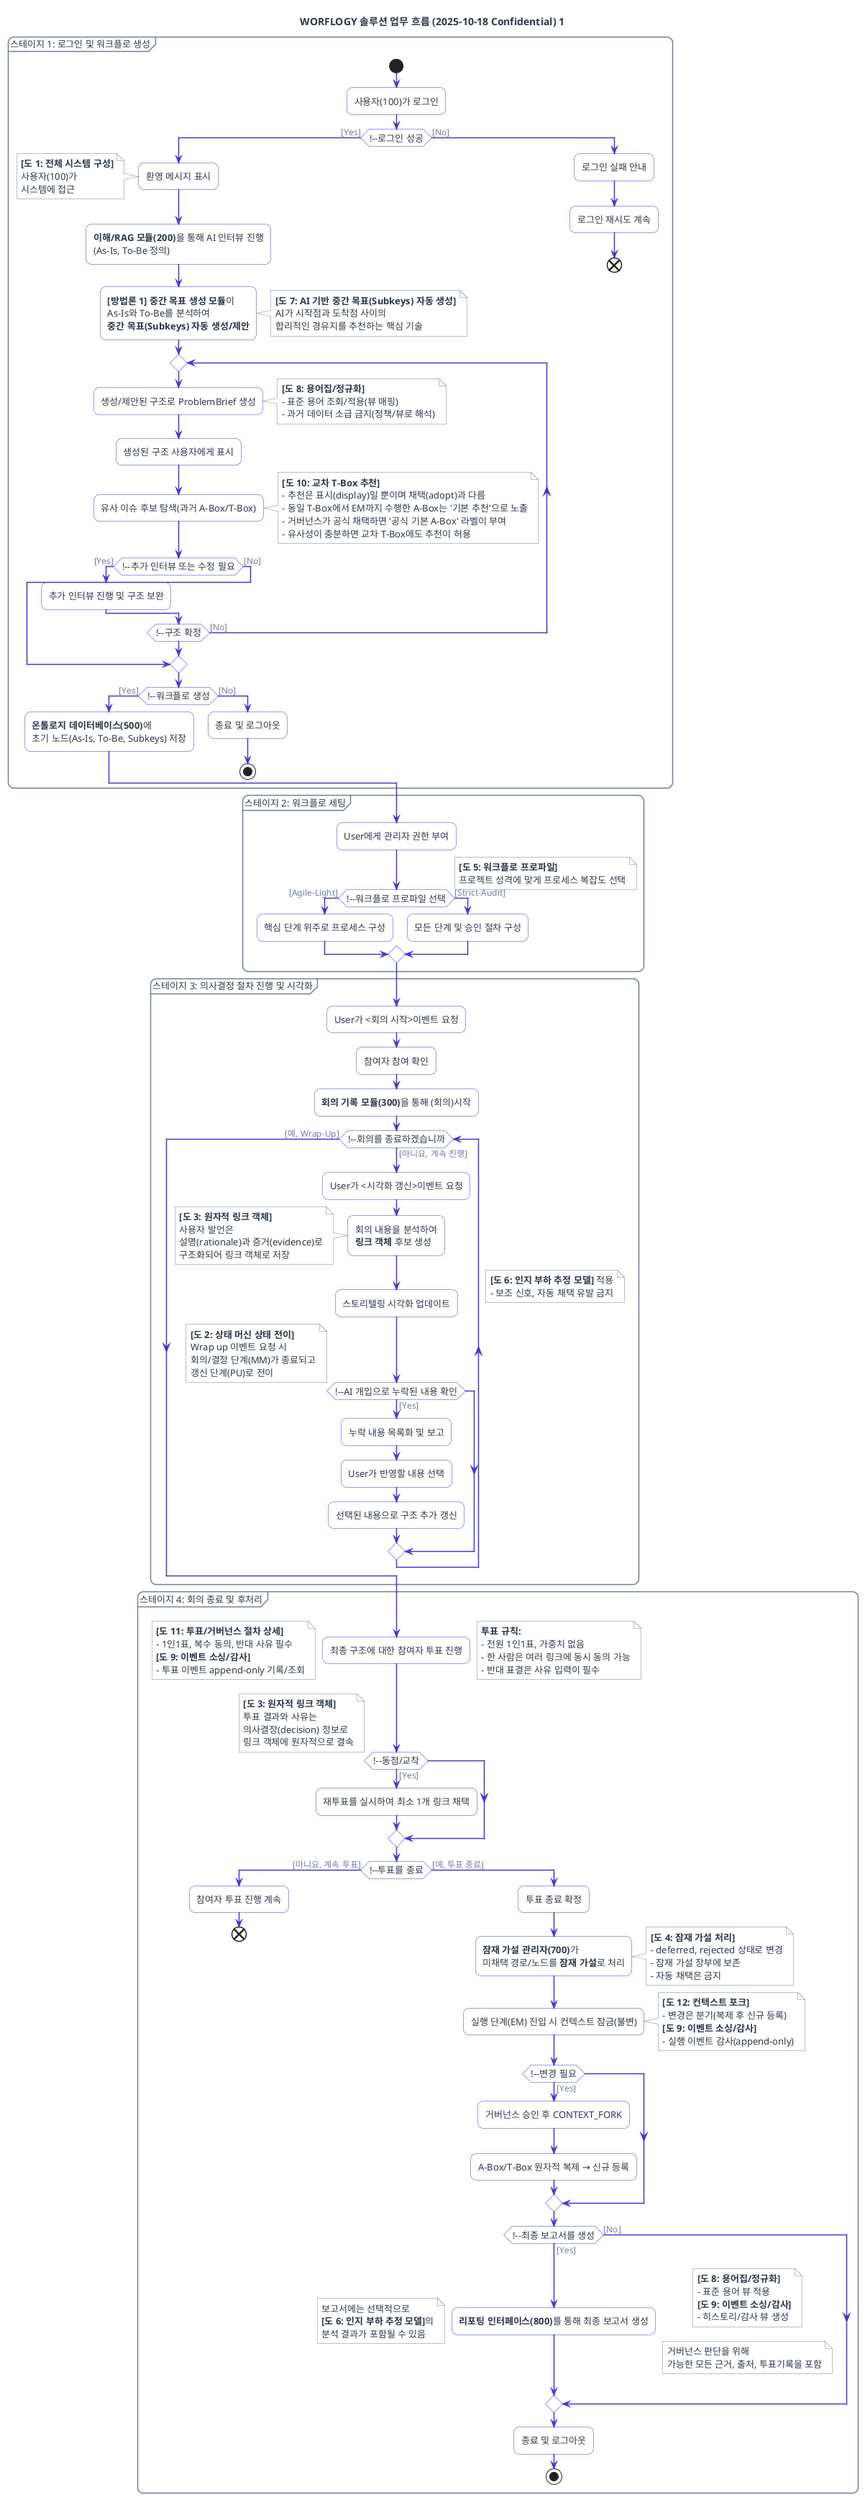 @startuml

title WORFLOGY 솔루션 업무 흐름 (2025-10-18 Confidential) 1

'================================================================
' Worflogy.com Website Theme for PlantUML
'================================================================

'// 1. 전역 스타일 (Global Style & Fonts) //
skinparam backgroundColor #ffffff
skinparam defaultFontName "Pretendard"
skinparam defaultFontSize 13
skinparam defaultFontColor #2D3748
skinparam shadowing false
skinparam roundCorner 16

'// 2. 화살표 및 연결선 스타일 (Arrow & Connector Style) //
skinparam ArrowColor #718096
skinparam ArrowThickness 1.5
skinparam ArrowFontColor #718096
skinparam ArrowFontSize 12
skinparam linetype ortho

'// 3. 기본 요소 스타일 (Standard Elements Style) //
skinparam card {
  BackgroundColor #ffffff
  BorderColor #718096
}
skinparam note {
  BackgroundColor #ffffff
  BorderColor #718096
  FontColor #2D3748
}
skinparam component {
  BackgroundColor #ffffff
  BorderColor #718096
}
skinparam package {
  BackgroundColor #ffffff
  BorderColor #718096
}
skinparam database {
  BackgroundColor #ffffff
  BorderColor #718096
}
' [추가] 파티션(Partition) 스타일 정의
skinparam partition {
  BackgroundColor #F4F6F8 ' 웹사이트의 연한 배경색으로 구분감 부여
  BorderColor #718096
  FontColor #2D3748
}

'// 4. 강조 요소 스타일 (Accent Elements Style) //
skinparam actor {
  BackgroundColor #4338CA
  BorderColor #4338CA
  FontColor #ffffff
}
skinparam participant {
  BackgroundColor #4338CA
  BorderColor #4338CA
  FontColor #ffffff
}
skinparam usecase {
  BackgroundColor #ffffff
  BorderColor #4338CA
  ArrowColor #4338CA
}
skinparam activity {
  BackgroundColor #ffffff
  BorderColor #4338CA
  FontColor #2D3748
}

'// 5. 클래스 다이어그램 스타일 (Class Diagram Style) //
skinparam class {
  BackgroundColor #ffffff
  BorderColor #718096 ' [수정] 테두리 색상 변경
  HeaderBackgroundColor #4338CA
  FontColor #ffffff
  AttributeFontColor #2D3748
  AttributeFontSize 12
}

'================================================================

' =============================================
' 스테이지 1: 로그인 및 가상 룸(워크플로) 생성
' =============================================
partition "스테이지 1: 로그인 및 워크플로 생성" {
    start
        :사용자(100)가 로그인;
    if (!--로그인 성공) then ([Yes])
        :환영 메시지 표시;
        note left
        <b>[도 1: 전체 시스템 구성]</b>
        사용자(100)가
        시스템에 접근
        endnote
        :<b>이해/RAG 모듈(200)</b>을 통해 AI 인터뷰 진행
        (As-Is, To-Be 정의);
        :<b>[방법론 1] 중간 목표 생성 모듈</b>이
        As-Is와 To-Be를 분석하여
        <b>중간 목표(Subkeys) 자동 생성/제안</b>;
        note right
        <b>[도 7: AI 기반 중간 목표(Subkeys) 자동 생성]</b>
        AI가 시작점과 도착점 사이의
        합리적인 경유지를 추천하는 핵심 기술
        endnote
    repeat
        :생성/제안된 구조로 ProblemBrief 생성;
        note right
        <b>[도 8: 용어집/정규화]</b>
        - 표준 용어 조회/적용(뷰 매핑)
        - 과거 데이터 소급 금지(정책/뷰로 해석)
        endnote
        :생성된 구조 사용자에게 표시;
        :유사 이슈 후보 탐색(과거 A-Box/T-Box);
        note right
        <b>[도 10: 교차 T-Box 추천]</b>
        - 추천은 표시(display)일 뿐이며 채택(adopt)과 다름
        - 동일 T-Box에서 EM까지 수행한 A-Box는 '기본 추천'으로 노출
        - 거버넌스가 공식 채택하면 '공식 기본 A-Box' 라벨이 부여
        - 유사성이 충분하면 교차 T-Box에도 추천이 허용
        endnote
        if (!--추가 인터뷰 또는 수정 필요) then ([Yes])
            :추가 인터뷰 진행 및 구조 보완;
            else ([No])
                break
        endif
    repeat while (!--구조 확정) is ([No])
        if (!--워크플로 생성) then ([Yes])
            :<b>온톨로지 데이터베이스(500)</b>에
            초기 노드(As-Is, To-Be, Subkeys) 저장;
            else ([No])
                :종료 및 로그아웃;
            stop
        endif
    else ([No])
        :로그인 실패 안내;
        :로그인 재시도 계속;
        end
    endif
}

' =============================================
' 스테이지 2: 워크플로 세팅 (상태머신: 준비 단계)
' =============================================
partition "스테이지 2: 워크플로 세팅" {
    :User에게 관리자 권한 부여;
    if (!--워크플로 프로파일 선택) then ([Agile-Light])
        :핵심 단계 위주로 프로세스 구성;
    else ([Strict-Audit])
        :모든 단계 및 승인 절차 구성;
    endif
    note right
    <b>[도 5: 워크플로 프로파일]</b>
    프로젝트 성격에 맞게 프로세스 복잡도 선택
    endnote
}

' =============================================
' 스테이지 3: 회의 진행 (상태머신: 회의/결정 단계)
' =============================================
partition "스테이지 3: 의사결정 절차 진행 및 시각화" {
    note right
    <b>[도 6: 인지 부하 추정 모델]</b> 적용
    - 보조 신호, 자동 채택 유발 금지
    end note
    :User가 <회의 시작>이벤트 요청;
    :참여자 참여 확인;
    :<b>회의 기록 모듈(300)</b>을 통해 (회의)시작;
    while (!--회의를 종료하겠습니까) is ([아니요, 계속 진행])
        :User가 <시각화 갱신>이벤트 요청;
        :회의 내용을 분석하여
        <b>링크 객체</b> 후보 생성;
        note left
        <b>[도 3: 원자적 링크 객체]</b>
        사용자 발언은
        설명(rationale)과 증거(evidence)로
        구조화되어 링크 객체로 저장
        endnote
        :스토리텔링 시각화 업데이트;
        if (!--AI 개입으로 누락된 내용 확인) then ([Yes])
            :누락 내용 목록화 및 보고;
            :User가 반영할 내용 선택;
            :선택된 내용으로 구조 추가 갱신;
        endif
    endwhile ([예, Wrap-Up])
    note
        <b>[도 2: 상태 머신 상태 전이]</b>
        Wrap up 이벤트 요청 시
        회의/결정 단계(MM)가 종료되고
        갱신 단계(PU)로 전이
    endnote
}

' =============================================
' 스테이지 4: 회의 종료 및 후처리 (상태머신: 갱신, 평가/환류 단계)
' =============================================
partition "스테이지 4: 회의 종료 및 후처리" {
    :최종 구조에 대한 참여자 투표 진행;
    note left
    <b>[도 11: 투표/거버넌스 절차 상세]</b>
    - 1인1표, 복수 동의, 반대 사유 필수
    <b>[도 9: 이벤트 소싱/감사]</b>
    - 투표 이벤트 append-only 기록/조회
    endnote
    note right
    <b>투표 규칙:</b>
    - 전원 1인1표, 가중치 없음
    - 한 사람은 여러 링크에 동시 동의 가능
    - 반대 표결은 사유 입력이 필수
    endnote
    if (!--동점/교착) then ([Yes])
        :재투표를 실시하여 최소 1개 링크 채택;
    endif
        note right
        <b>[도 3: 원자적 링크 객체]</b>
        투표 결과와 사유는
        의사결정(decision) 정보로
        링크 객체에 원자적으로 결속
    endnote
    if (!--투표를 종료) then ([아니요, 계속 투표])
        :참여자 투표 진행 계속;
        end
    else ([예, 투표 종료])
        :투표 종료 확정;
        :<b>잠재 가설 관리자(700)</b>가
        미채택 경로/노드를 **잠재 가설**로 처리;
        note right
        <b>[도 4: 잠재 가설 처리]</b>
        - deferred, rejected 상태로 변경
        - 잠재 가설 장부에 보존
        - 자동 채택은 금지
        endnote
    :실행 단계(EM) 진입 시 컨텍스트 잠금(불변);
    note right
    <b>[도 12: 컨텍스트 포크]</b>
    - 변경은 분기(복제 후 신규 등록)
    <b>[도 9: 이벤트 소싱/감사]</b>
    - 실행 이벤트 감사(append-only)
    endnote
    if (!--변경 필요) then ([Yes])
        :거버넌스 승인 후 CONTEXT_FORK;
        :A-Box/T-Box 원자적 복제 → 신규 등록;
    endif
    if (!--최종 보고서를 생성) then ([Yes])
        :<b>리포팅 인터페이스(800)</b>를 통해 최종 보고서 생성;
    note right
    <b>[도 8: 용어집/정규화]</b>
    - 표준 용어 뷰 적용
    <b>[도 9: 이벤트 소싱/감사]</b>
    - 히스토리/감사 뷰 생성
    endnote
    note right
    거버넌스 판단을 위해
    가능한 모든 근거, 출처, 투표기록을 포함
    endnote
    note left
    보고서에는 선택적으로
    <b>[도 6: 인지 부하 추정 모델]</b>의
    분석 결과가 포함될 수 있음
    endnote
        else ([No])
        endif
            :종료 및 로그아웃;
        stop
    endif
}
@enduml
